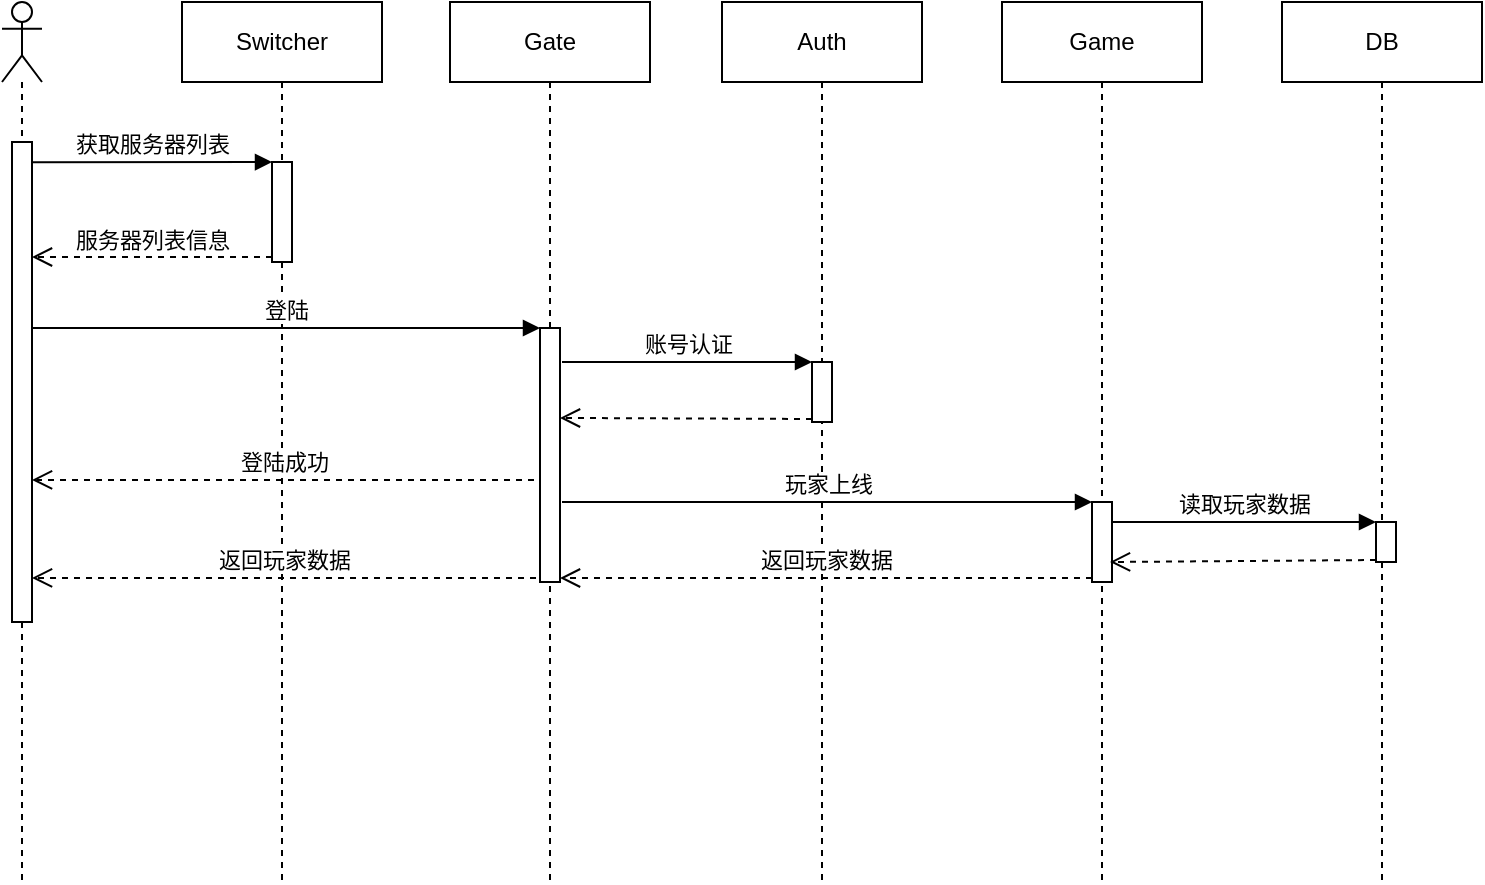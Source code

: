 <mxfile version="18.0.2" type="github"><diagram id="aX_-QFW68zpoabDrTati" name="Page-1"><mxGraphModel dx="1360" dy="834" grid="1" gridSize="10" guides="1" tooltips="1" connect="1" arrows="1" fold="1" page="1" pageScale="1" pageWidth="827" pageHeight="1169" math="0" shadow="0"><root><mxCell id="0"/><mxCell id="1" parent="0"/><mxCell id="OGcT4ZlTFwZLNWWI1-lq-6" value="" style="shape=umlLifeline;participant=umlActor;perimeter=lifelinePerimeter;whiteSpace=wrap;html=1;container=1;collapsible=0;recursiveResize=0;verticalAlign=top;spacingTop=36;outlineConnect=0;" vertex="1" parent="1"><mxGeometry x="140" y="550" width="20" height="440" as="geometry"/></mxCell><mxCell id="OGcT4ZlTFwZLNWWI1-lq-8" value="" style="html=1;points=[];perimeter=orthogonalPerimeter;" vertex="1" parent="OGcT4ZlTFwZLNWWI1-lq-6"><mxGeometry x="5" y="70" width="10" height="240" as="geometry"/></mxCell><mxCell id="OGcT4ZlTFwZLNWWI1-lq-7" value="Switcher" style="shape=umlLifeline;perimeter=lifelinePerimeter;whiteSpace=wrap;html=1;container=1;collapsible=0;recursiveResize=0;outlineConnect=0;" vertex="1" parent="1"><mxGeometry x="230" y="550" width="100" height="440" as="geometry"/></mxCell><mxCell id="OGcT4ZlTFwZLNWWI1-lq-9" value="" style="html=1;points=[];perimeter=orthogonalPerimeter;" vertex="1" parent="OGcT4ZlTFwZLNWWI1-lq-7"><mxGeometry x="45" y="80" width="10" height="50" as="geometry"/></mxCell><mxCell id="OGcT4ZlTFwZLNWWI1-lq-10" value="获取服务器列表" style="html=1;verticalAlign=bottom;endArrow=block;entryX=0;entryY=0;rounded=0;exitX=1;exitY=0.042;exitDx=0;exitDy=0;exitPerimeter=0;" edge="1" target="OGcT4ZlTFwZLNWWI1-lq-9" parent="1" source="OGcT4ZlTFwZLNWWI1-lq-8"><mxGeometry relative="1" as="geometry"><mxPoint x="170" y="630" as="sourcePoint"/></mxGeometry></mxCell><mxCell id="OGcT4ZlTFwZLNWWI1-lq-11" value="服务器列表信息" style="html=1;verticalAlign=bottom;endArrow=open;dashed=1;endSize=8;exitX=0;exitY=0.95;rounded=0;" edge="1" source="OGcT4ZlTFwZLNWWI1-lq-9" parent="1" target="OGcT4ZlTFwZLNWWI1-lq-8"><mxGeometry relative="1" as="geometry"><mxPoint x="170" y="678" as="targetPoint"/></mxGeometry></mxCell><mxCell id="OGcT4ZlTFwZLNWWI1-lq-13" value="Gate" style="shape=umlLifeline;perimeter=lifelinePerimeter;whiteSpace=wrap;html=1;container=1;collapsible=0;recursiveResize=0;outlineConnect=0;" vertex="1" parent="1"><mxGeometry x="364" y="550" width="100" height="440" as="geometry"/></mxCell><mxCell id="OGcT4ZlTFwZLNWWI1-lq-14" value="" style="html=1;points=[];perimeter=orthogonalPerimeter;" vertex="1" parent="OGcT4ZlTFwZLNWWI1-lq-13"><mxGeometry x="45" y="163" width="10" height="127" as="geometry"/></mxCell><mxCell id="OGcT4ZlTFwZLNWWI1-lq-15" value="登陆" style="html=1;verticalAlign=bottom;endArrow=block;entryX=0;entryY=0;rounded=0;" edge="1" target="OGcT4ZlTFwZLNWWI1-lq-14" parent="1" source="OGcT4ZlTFwZLNWWI1-lq-8"><mxGeometry relative="1" as="geometry"><mxPoint x="339" y="713" as="sourcePoint"/></mxGeometry></mxCell><mxCell id="OGcT4ZlTFwZLNWWI1-lq-16" value="登陆成功" style="html=1;verticalAlign=bottom;endArrow=open;dashed=1;endSize=8;exitX=-0.3;exitY=0.598;rounded=0;exitDx=0;exitDy=0;exitPerimeter=0;" edge="1" source="OGcT4ZlTFwZLNWWI1-lq-14" parent="1" target="OGcT4ZlTFwZLNWWI1-lq-8"><mxGeometry relative="1" as="geometry"><mxPoint x="339" y="789" as="targetPoint"/></mxGeometry></mxCell><mxCell id="OGcT4ZlTFwZLNWWI1-lq-17" value="Auth" style="shape=umlLifeline;perimeter=lifelinePerimeter;whiteSpace=wrap;html=1;container=1;collapsible=0;recursiveResize=0;outlineConnect=0;" vertex="1" parent="1"><mxGeometry x="500" y="550" width="100" height="440" as="geometry"/></mxCell><mxCell id="OGcT4ZlTFwZLNWWI1-lq-21" value="" style="html=1;points=[];perimeter=orthogonalPerimeter;" vertex="1" parent="OGcT4ZlTFwZLNWWI1-lq-17"><mxGeometry x="45" y="180" width="10" height="30" as="geometry"/></mxCell><mxCell id="OGcT4ZlTFwZLNWWI1-lq-23" value="" style="html=1;verticalAlign=bottom;endArrow=open;dashed=1;endSize=8;exitX=0;exitY=0.95;rounded=0;entryX=1;entryY=0.354;entryDx=0;entryDy=0;entryPerimeter=0;" edge="1" source="OGcT4ZlTFwZLNWWI1-lq-21" parent="1" target="OGcT4ZlTFwZLNWWI1-lq-14"><mxGeometry relative="1" as="geometry"><mxPoint x="450" y="759" as="targetPoint"/></mxGeometry></mxCell><mxCell id="OGcT4ZlTFwZLNWWI1-lq-22" value="账号认证" style="html=1;verticalAlign=bottom;endArrow=block;entryX=0;entryY=0;rounded=0;" edge="1" target="OGcT4ZlTFwZLNWWI1-lq-21" parent="1"><mxGeometry relative="1" as="geometry"><mxPoint x="420" y="730" as="sourcePoint"/></mxGeometry></mxCell><mxCell id="OGcT4ZlTFwZLNWWI1-lq-24" value="Game" style="shape=umlLifeline;perimeter=lifelinePerimeter;whiteSpace=wrap;html=1;container=1;collapsible=0;recursiveResize=0;outlineConnect=0;" vertex="1" parent="1"><mxGeometry x="640" y="550" width="100" height="440" as="geometry"/></mxCell><mxCell id="OGcT4ZlTFwZLNWWI1-lq-25" value="" style="html=1;points=[];perimeter=orthogonalPerimeter;" vertex="1" parent="OGcT4ZlTFwZLNWWI1-lq-24"><mxGeometry x="45" y="250" width="10" height="40" as="geometry"/></mxCell><mxCell id="OGcT4ZlTFwZLNWWI1-lq-26" value="玩家上线" style="html=1;verticalAlign=bottom;endArrow=block;entryX=0;entryY=0;rounded=0;" edge="1" target="OGcT4ZlTFwZLNWWI1-lq-25" parent="1"><mxGeometry relative="1" as="geometry"><mxPoint x="420" y="800" as="sourcePoint"/></mxGeometry></mxCell><mxCell id="OGcT4ZlTFwZLNWWI1-lq-27" value="返回玩家数据" style="html=1;verticalAlign=bottom;endArrow=open;dashed=1;endSize=8;exitX=0;exitY=0.95;rounded=0;" edge="1" source="OGcT4ZlTFwZLNWWI1-lq-25" parent="1" target="OGcT4ZlTFwZLNWWI1-lq-14"><mxGeometry relative="1" as="geometry"><mxPoint x="615" y="846" as="targetPoint"/></mxGeometry></mxCell><mxCell id="OGcT4ZlTFwZLNWWI1-lq-29" value="DB" style="shape=umlLifeline;perimeter=lifelinePerimeter;whiteSpace=wrap;html=1;container=1;collapsible=0;recursiveResize=0;outlineConnect=0;" vertex="1" parent="1"><mxGeometry x="780" y="550" width="100" height="440" as="geometry"/></mxCell><mxCell id="OGcT4ZlTFwZLNWWI1-lq-30" value="" style="html=1;points=[];perimeter=orthogonalPerimeter;" vertex="1" parent="OGcT4ZlTFwZLNWWI1-lq-29"><mxGeometry x="47" y="260" width="10" height="20" as="geometry"/></mxCell><mxCell id="OGcT4ZlTFwZLNWWI1-lq-31" value="读取玩家数据" style="html=1;verticalAlign=bottom;endArrow=block;entryX=0;entryY=0;rounded=0;" edge="1" target="OGcT4ZlTFwZLNWWI1-lq-30" parent="1" source="OGcT4ZlTFwZLNWWI1-lq-25"><mxGeometry relative="1" as="geometry"><mxPoint x="740" y="810" as="sourcePoint"/></mxGeometry></mxCell><mxCell id="OGcT4ZlTFwZLNWWI1-lq-32" value="" style="html=1;verticalAlign=bottom;endArrow=open;dashed=1;endSize=8;exitX=0;exitY=0.95;rounded=0;entryX=0.9;entryY=0.75;entryDx=0;entryDy=0;entryPerimeter=0;" edge="1" source="OGcT4ZlTFwZLNWWI1-lq-30" parent="1" target="OGcT4ZlTFwZLNWWI1-lq-25"><mxGeometry relative="1" as="geometry"><mxPoint x="755" y="936" as="targetPoint"/></mxGeometry></mxCell><mxCell id="OGcT4ZlTFwZLNWWI1-lq-34" value="返回玩家数据" style="html=1;verticalAlign=bottom;endArrow=open;dashed=1;endSize=8;rounded=0;exitX=-0.2;exitY=0.984;exitDx=0;exitDy=0;exitPerimeter=0;" edge="1" parent="1" source="OGcT4ZlTFwZLNWWI1-lq-14" target="OGcT4ZlTFwZLNWWI1-lq-8"><mxGeometry relative="1" as="geometry"><mxPoint x="235" y="840" as="sourcePoint"/><mxPoint x="170" y="838" as="targetPoint"/></mxGeometry></mxCell></root></mxGraphModel></diagram></mxfile>